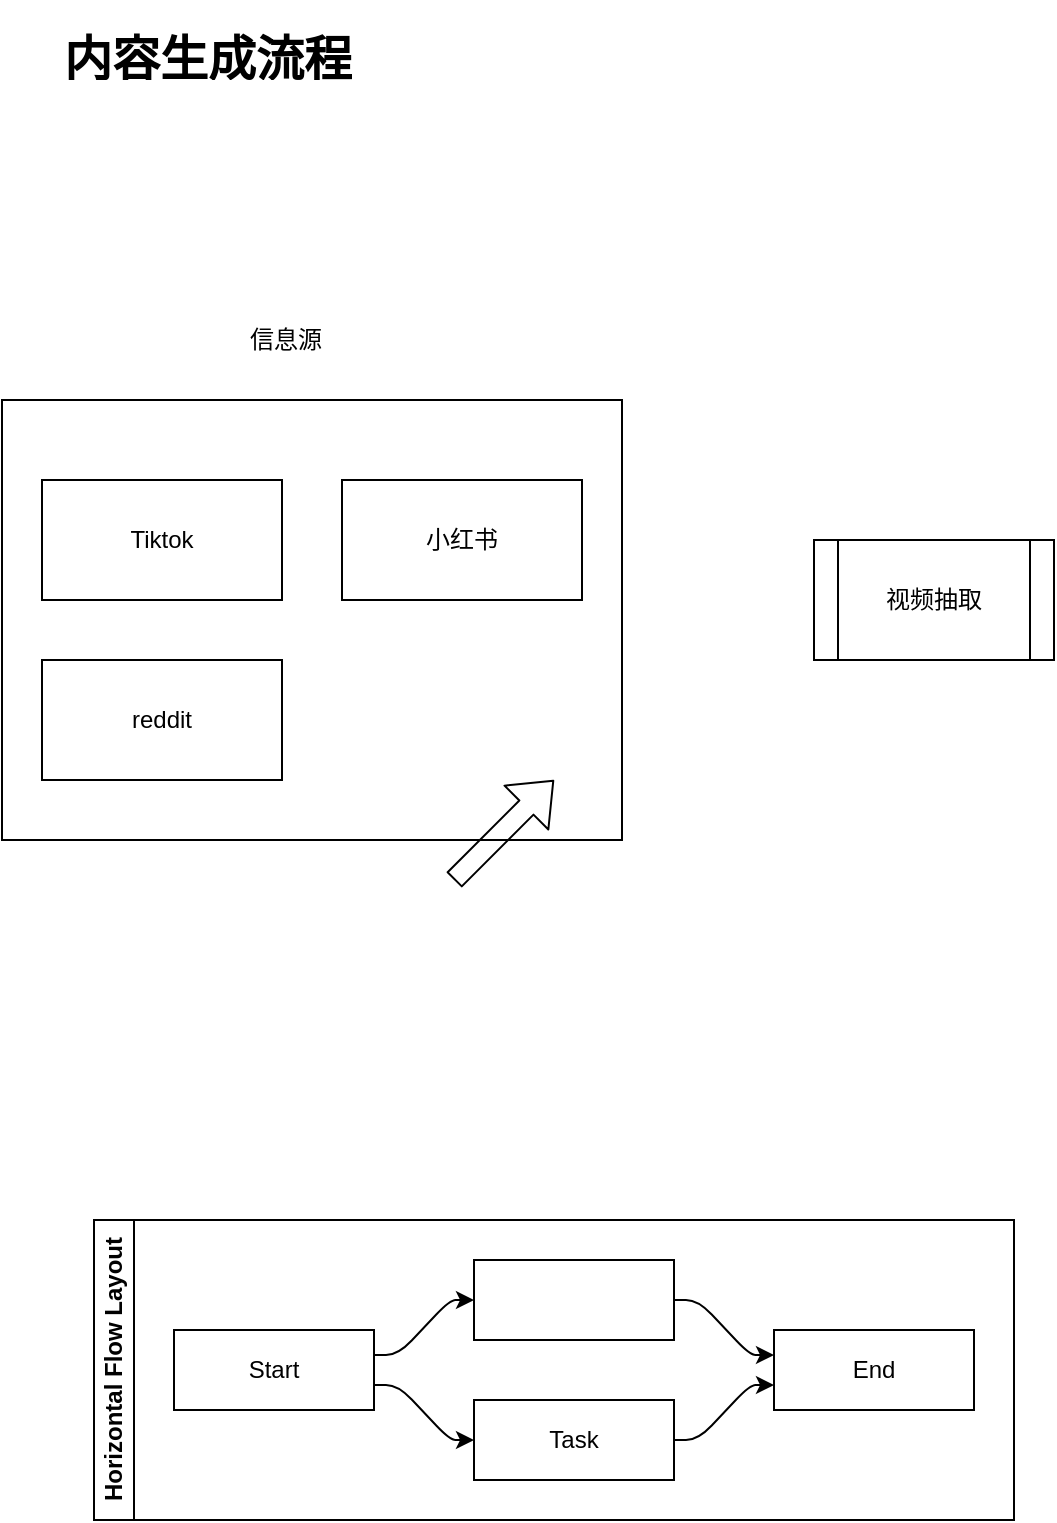 <mxfile>
    <diagram id="BleGX_yLESVcZQEp3x3D" name="第 1 页">
        <mxGraphModel dx="667" dy="497" grid="1" gridSize="10" guides="1" tooltips="1" connect="1" arrows="1" fold="1" page="1" pageScale="1" pageWidth="827" pageHeight="1169" math="0" shadow="0">
            <root>
                <mxCell id="0"/>
                <mxCell id="1" parent="0"/>
                <mxCell id="3" value="&lt;h1&gt;内容生成流程&lt;/h1&gt;" style="text;html=1;strokeColor=none;fillColor=none;spacing=5;spacingTop=-20;whiteSpace=wrap;overflow=hidden;rounded=0;" vertex="1" parent="1">
                    <mxGeometry x="130" y="160" width="180" height="30" as="geometry"/>
                </mxCell>
                <mxCell id="7" value="Horizontal Flow Layout" style="swimlane;html=1;startSize=20;horizontal=0;childLayout=flowLayout;flowOrientation=west;resizable=0;interRankCellSpacing=50;containerType=tree;fontSize=12;" vertex="1" parent="1">
                    <mxGeometry x="150" y="760" width="460" height="150" as="geometry"/>
                </mxCell>
                <mxCell id="8" value="Start" style="whiteSpace=wrap;html=1;" vertex="1" parent="7">
                    <mxGeometry x="40" y="55" width="100" height="40" as="geometry"/>
                </mxCell>
                <mxCell id="9" value="" style="whiteSpace=wrap;html=1;" vertex="1" parent="7">
                    <mxGeometry x="190" y="20" width="100" height="40" as="geometry"/>
                </mxCell>
                <mxCell id="10" value="" style="html=1;rounded=1;curved=0;sourcePerimeterSpacing=0;targetPerimeterSpacing=0;startSize=6;endSize=6;noEdgeStyle=1;orthogonal=1;" edge="1" parent="7" source="8" target="9">
                    <mxGeometry relative="1" as="geometry">
                        <Array as="points">
                            <mxPoint x="152" y="67.5"/>
                            <mxPoint x="178" y="40"/>
                        </Array>
                    </mxGeometry>
                </mxCell>
                <mxCell id="11" value="Task" style="whiteSpace=wrap;html=1;" vertex="1" parent="7">
                    <mxGeometry x="190" y="90" width="100" height="40" as="geometry"/>
                </mxCell>
                <mxCell id="12" value="" style="html=1;rounded=1;curved=0;sourcePerimeterSpacing=0;targetPerimeterSpacing=0;startSize=6;endSize=6;noEdgeStyle=1;orthogonal=1;" edge="1" parent="7" source="8" target="11">
                    <mxGeometry relative="1" as="geometry">
                        <Array as="points">
                            <mxPoint x="152" y="82.5"/>
                            <mxPoint x="178" y="110"/>
                        </Array>
                    </mxGeometry>
                </mxCell>
                <mxCell id="13" value="End" style="whiteSpace=wrap;html=1;" vertex="1" parent="7">
                    <mxGeometry x="340" y="55" width="100" height="40" as="geometry"/>
                </mxCell>
                <mxCell id="14" value="" style="html=1;rounded=1;curved=0;sourcePerimeterSpacing=0;targetPerimeterSpacing=0;startSize=6;endSize=6;noEdgeStyle=1;orthogonal=1;" edge="1" parent="7" source="9" target="13">
                    <mxGeometry relative="1" as="geometry">
                        <Array as="points">
                            <mxPoint x="302" y="40"/>
                            <mxPoint x="328" y="67.5"/>
                        </Array>
                    </mxGeometry>
                </mxCell>
                <mxCell id="15" value="" style="html=1;rounded=1;curved=0;sourcePerimeterSpacing=0;targetPerimeterSpacing=0;startSize=6;endSize=6;noEdgeStyle=1;orthogonal=1;" edge="1" parent="7" source="11" target="13">
                    <mxGeometry relative="1" as="geometry">
                        <Array as="points">
                            <mxPoint x="302" y="110"/>
                            <mxPoint x="328" y="82.5"/>
                        </Array>
                    </mxGeometry>
                </mxCell>
                <mxCell id="21" value="" style="group" vertex="1" connectable="0" parent="1">
                    <mxGeometry x="104" y="290" width="310" height="280" as="geometry"/>
                </mxCell>
                <mxCell id="20" value="" style="rounded=0;whiteSpace=wrap;html=1;" vertex="1" parent="21">
                    <mxGeometry y="60" width="310" height="220" as="geometry"/>
                </mxCell>
                <mxCell id="2" value="Tiktok" style="rounded=0;whiteSpace=wrap;html=1;" vertex="1" parent="21">
                    <mxGeometry x="20" y="100" width="120" height="60" as="geometry"/>
                </mxCell>
                <mxCell id="4" value="小红书" style="rounded=0;whiteSpace=wrap;html=1;" vertex="1" parent="21">
                    <mxGeometry x="170" y="100" width="120" height="60" as="geometry"/>
                </mxCell>
                <mxCell id="5" value="reddit" style="rounded=0;whiteSpace=wrap;html=1;" vertex="1" parent="21">
                    <mxGeometry x="20" y="190" width="120" height="60" as="geometry"/>
                </mxCell>
                <mxCell id="18" value="信息源" style="text;html=1;strokeColor=none;fillColor=none;align=center;verticalAlign=middle;whiteSpace=wrap;rounded=0;" vertex="1" parent="21">
                    <mxGeometry x="102.5" width="77.5" height="60" as="geometry"/>
                </mxCell>
                <mxCell id="23" value="" style="shape=flexArrow;endArrow=classic;html=1;" edge="1" parent="21">
                    <mxGeometry width="50" height="50" relative="1" as="geometry">
                        <mxPoint x="226" y="300" as="sourcePoint"/>
                        <mxPoint x="276" y="250" as="targetPoint"/>
                    </mxGeometry>
                </mxCell>
                <mxCell id="22" value="视频抽取" style="shape=process;whiteSpace=wrap;html=1;backgroundOutline=1;" vertex="1" parent="1">
                    <mxGeometry x="510" y="420" width="120" height="60" as="geometry"/>
                </mxCell>
            </root>
        </mxGraphModel>
    </diagram>
</mxfile>